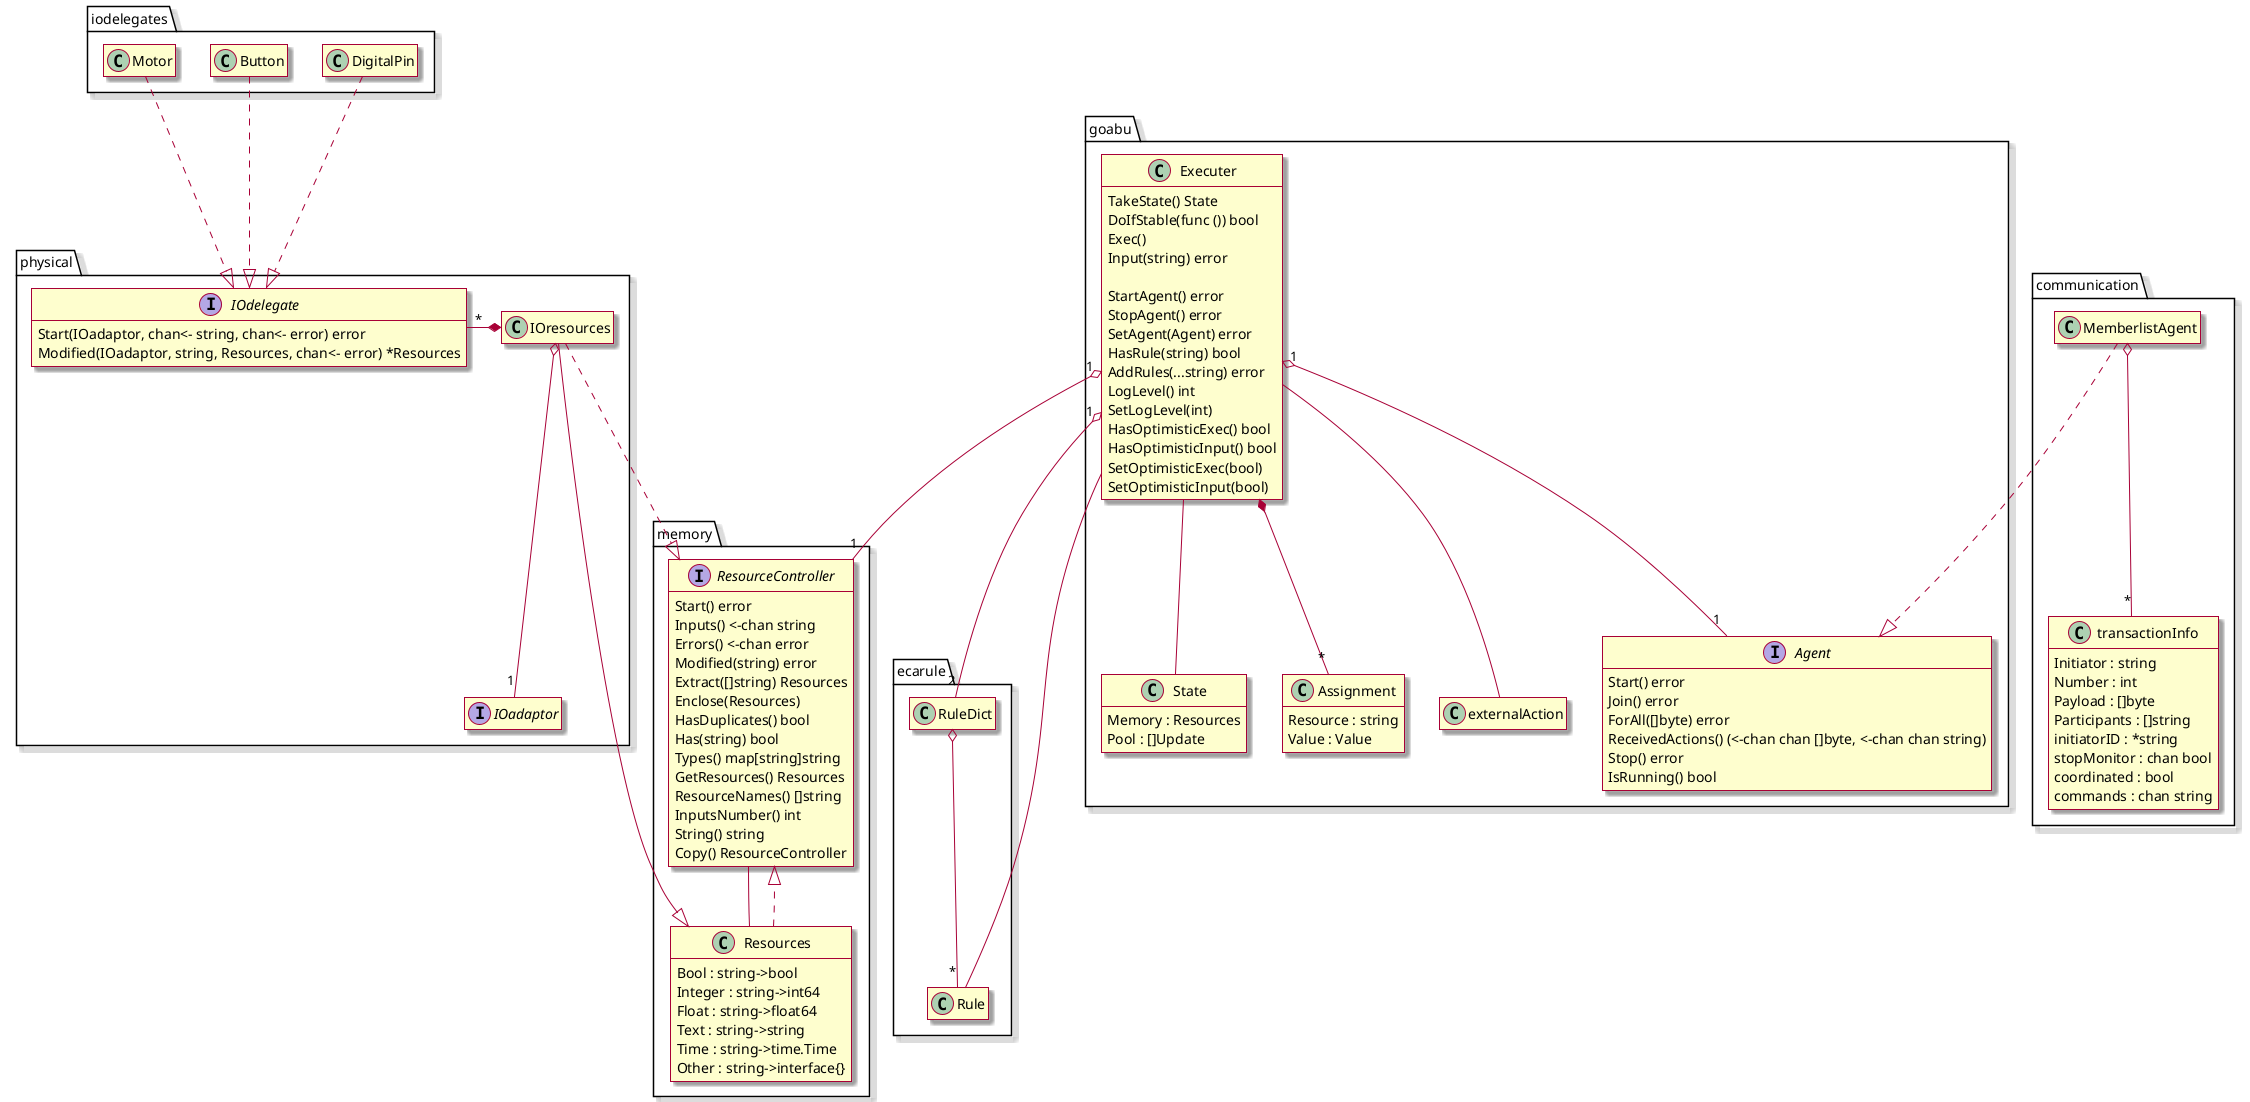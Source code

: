 @startuml
skin rose
hide empty members

package iodelegates {
    class DigitalPin
    class Button
    class Motor
}

package physical {
    class IOresources {
        adaptor : IOadaptor
    }
    hide IOresources attributes
    interface IOadaptor
    interface IOdelegate {
        Start(IOadaptor, chan<- string, chan<- error) error
        Modified(IOadaptor, string, Resources, chan<- error) *Resources
    }
    IOresources o-- "1" IOadaptor
    IOdelegate "*" -* IOresources
}

package ecarule {
    class Rule
    class RuleDict
}

package memory {
    interface ResourceController {
        Start() error
        Inputs() <-chan string
        Errors() <-chan error
        Modified(string) error
        Extract([]string) Resources
        Enclose(Resources)
        HasDuplicates() bool
        Has(string) bool
        Types() map[string]string
        GetResources() Resources
        ResourceNames() []string
        InputsNumber() int
        String() string
        Copy() ResourceController
    }
    class Resources {
        Bool : string->bool
        Integer : string->int64
        Float : string->float64
        Text : string->string
        Time : string->time.Time
        Other : string->interface{}
    }
    RuleDict o-- "*" Rule
    Resources ..|> ResourceController
    ResourceController -- Resources
}

package goabu {
    class State {
        Memory : Resources
        Pool : []Update
    }
    class Executer {
        memory : ResourceController
        pool : []Update
        agent : Agent
        localLibrary : string->RuleDict
        globalLibrary : string->RuleDict

        TakeState() State
        DoIfStable(func ()) bool
        Exec()
        Input(string) error

        StartAgent() error
        StopAgent() error
        SetAgent(Agent) error
        HasRule(string) bool
        AddRules(...string) error
        LogLevel() int
        SetLogLevel(int)
        HasOptimisticExec() bool
        HasOptimisticInput() bool
        SetOptimisticExec(bool)
        SetOptimisticInput(bool)
    }
    hide Executer attributes
    interface Agent {
        Start() error
        Join() error
        ForAll([]byte) error
        ReceivedActions() (<-chan chan []byte, <-chan chan string)
        Stop() error
        IsRunning() bool
    }
    class Assignment {
        Resource : string
        Value : Value
    }
    class externalAction

    Executer "1" o-- "1" Agent
    Executer *-- "*" Assignment
    Executer -- externalAction
    Executer -- State
}

package communication {
    class MemberlistAgent
    class transactionInfo {
        Initiator : string
        Number : int
        Payload : []byte
        Participants : []string
        initiatorID : *string
        stopMonitor : chan bool
        coordinated : bool
        commands : chan string
    }
    MemberlistAgent o-- "*" transactionInfo
}

DigitalPin ..|> IOdelegate
Button ..|> IOdelegate
Motor ..|> IOdelegate

IOresources ..|> ResourceController
IOresources --|> Resources

Executer "1" o-- "1" ResourceController
Executer "1" o-- "2" RuleDict
Executer -- Rule

MemberlistAgent ..|> Agent
@enduml
